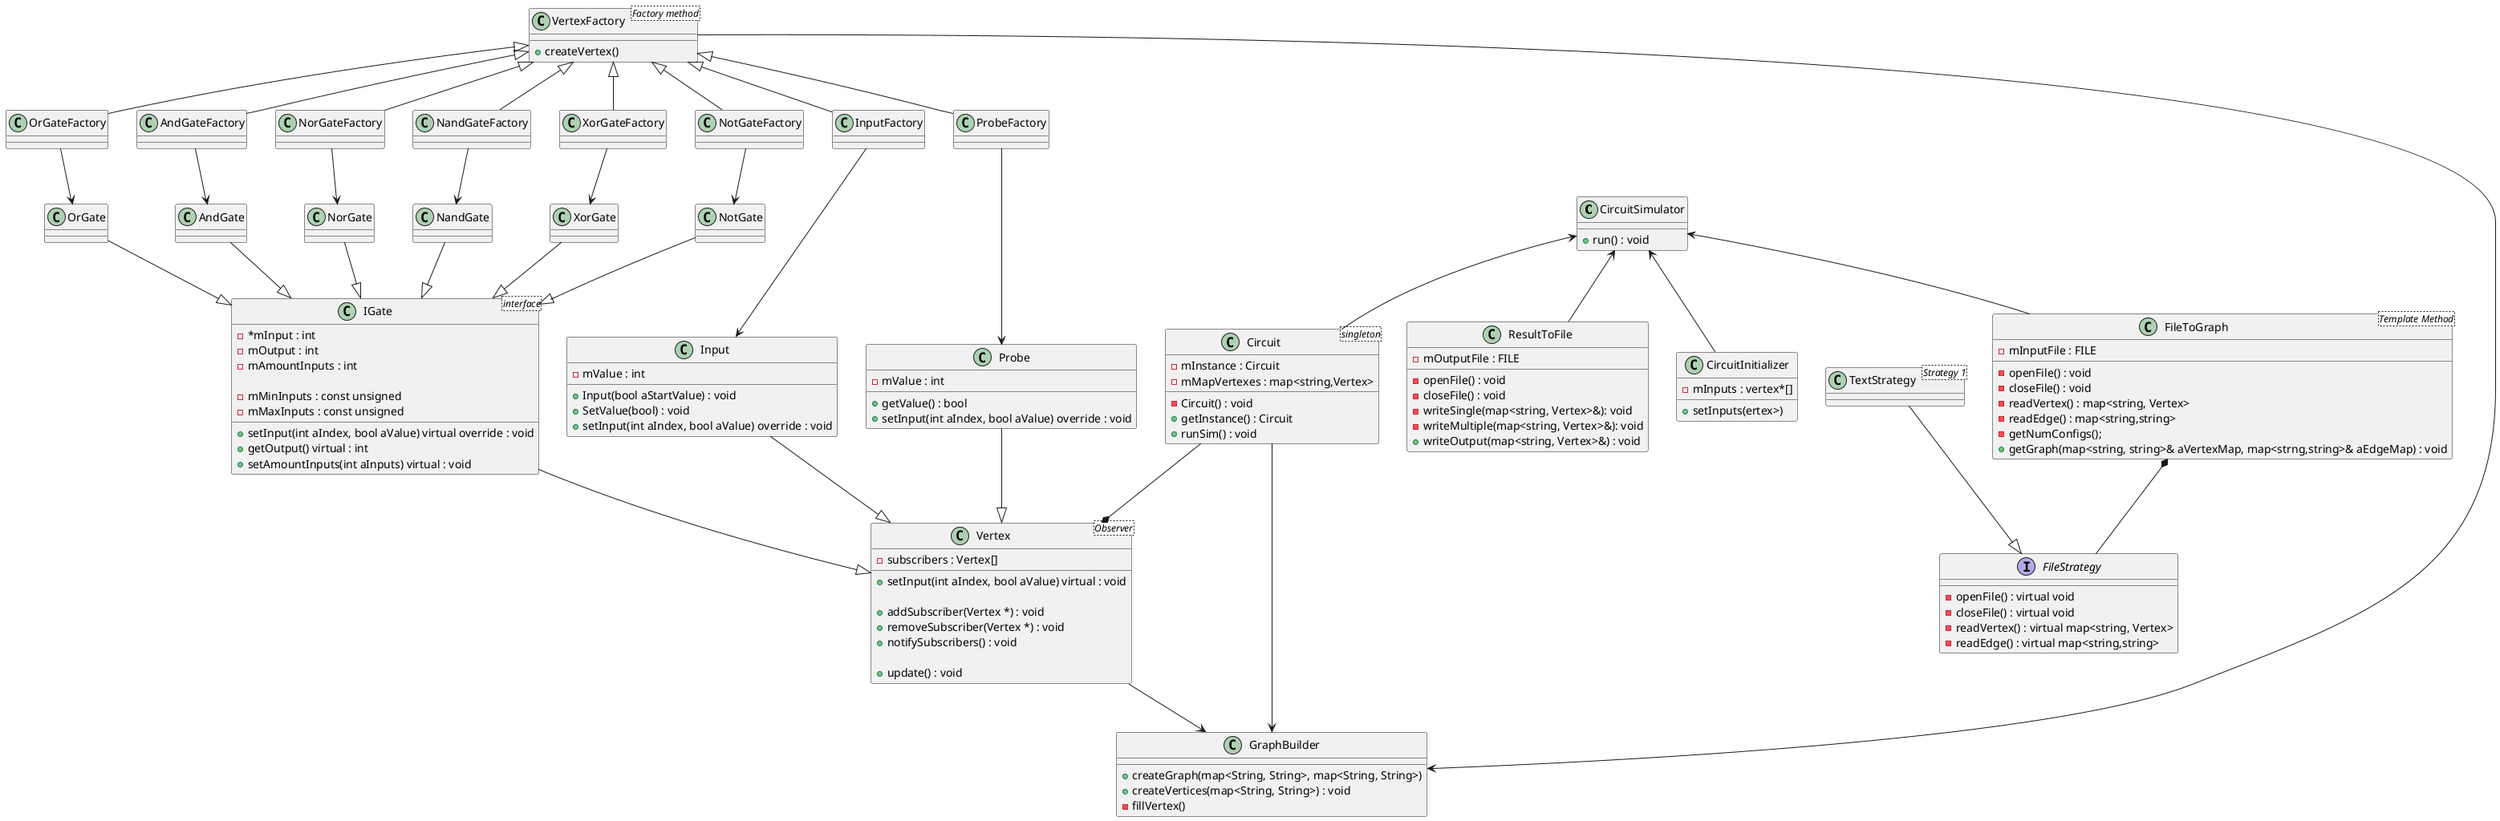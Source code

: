 @startuml classdiagram


class CircuitSimulator{
    + run() : void
}

class Circuit <singleton>{
    - mInstance : Circuit
    - mMapVertexes : map<string,Vertex>
    - Circuit() : void
    + getInstance() : Circuit
    + runSim() : void
}

class FileToGraph <Template Method> {
    - mInputFile : FILE

    - openFile() : void
    - closeFile() : void
    - readVertex() : map<string, Vertex>
    - readEdge() : map<string,string>
    - getNumConfigs();
    + getGraph(map<string, string>& aVertexMap, map<strng,string>& aEdgeMap) : void 
    ' vertexMap :first string name of vertex second string type

}

'TODO interface voor verschillende strategies
'TODO check of hierby dependency injection van toepassing is

interface FileStrategy {
    - openFile() : virtual void
    - closeFile() : virtual void
    - readVertex() : virtual map<string, Vertex>
    - readEdge() : virtual map<string,string>
}

class TextStrategy <Strategy 1> {
}

class ResultToFile {
    - mOutputFile : FILE

    - openFile() : void
    - closeFile() : void
    - writeSingle(map<string, Vertex>&): void
    - writeMultiple(map<string, Vertex>&): void
    + writeOutput(map<string, Vertex>&) : void
}

class CircuitInitializer{
    - mInputs : vertex*[]

    + setInputs(ertex>)
}

class OrGate{

}

class AndGate{

}

class NorGate{

}

class NandGate{

}

class XorGate{

}

class NotGate{

}

class IGate <interface>{
    - *mInput : int
    - mOutput : int
    - mAmountInputs : int

    - mMinInputs : const unsigned
    - mMaxInputs : const unsigned    

    + setInput(int aIndex, bool aValue) virtual override : void
    + getOutput() virtual : int
    + setAmountInputs(int aInputs) virtual : void
}

class Vertex <Observer> {
    + setInput(int aIndex, bool aValue) virtual : void

    + addSubscriber(Vertex *) : void
    + removeSubscriber(Vertex *) : void
    + notifySubscribers() : void
    
    + update() : void

    - subscribers : Vertex[]

}

class Input {
    - mValue : int

    + Input(bool aStartValue) : void
    + SetValue(bool) : void
    + setInput(int aIndex, bool aValue) override : void

}

class Probe {
    - mValue : int

    + getValue() : bool
    + setInput(int aIndex, bool aValue) override : void
}

class VertexFactory <Factory method> {
    + createVertex()
}

class OrGateFactory{

}

class AndGateFactory{
    
}

class NorGateFactory{
    
}

class NandGateFactory{
    
}

class XorGateFactory{
    
}

class NotGateFactory{
    
}

class InputFactory{
    
}

class ProbeFactory{
    
}

class GraphBuilder {
    + createGraph(map<String, String>, map<String, String>)
    'Only create the vertices (make the vertices subscribe to its inputs)
    + createVertices(map<String, String>) : void
    - fillVertex()
}

VertexFactory <|-- OrGateFactory
VertexFactory <|-- AndGateFactory
VertexFactory <|-- NorGateFactory
VertexFactory <|-- NandGateFactory
VertexFactory <|-- XorGateFactory
VertexFactory <|-- NotGateFactory
VertexFactory <|-- InputFactory
VertexFactory <|-- ProbeFactory
OrGateFactory --> OrGate
AndGateFactory --> AndGate
NorGateFactory --> NorGate
NandGateFactory --> NandGate
XorGateFactory --> XorGate
NotGateFactory --> NotGate
InputFactory --> Input
ProbeFactory --> Probe

VertexFactory --> GraphBuilder
Vertex --> GraphBuilder
Circuit --> GraphBuilder
Circuit --* Vertex

FileToGraph *-- FileStrategy
TextStrategy --|> FileStrategy

CircuitSimulator <-- FileToGraph
CircuitSimulator <-- ResultToFile
CircuitSimulator <-- Circuit
CircuitSimulator <-- CircuitInitializer

OrGate --|> IGate
NorGate --|> IGate
AndGate --|> IGate
NandGate --|> IGate
XorGate --|> IGate
NotGate --|> IGate

IGate --|> Vertex
Input --|> Vertex
Probe --|> Vertex

@enduml